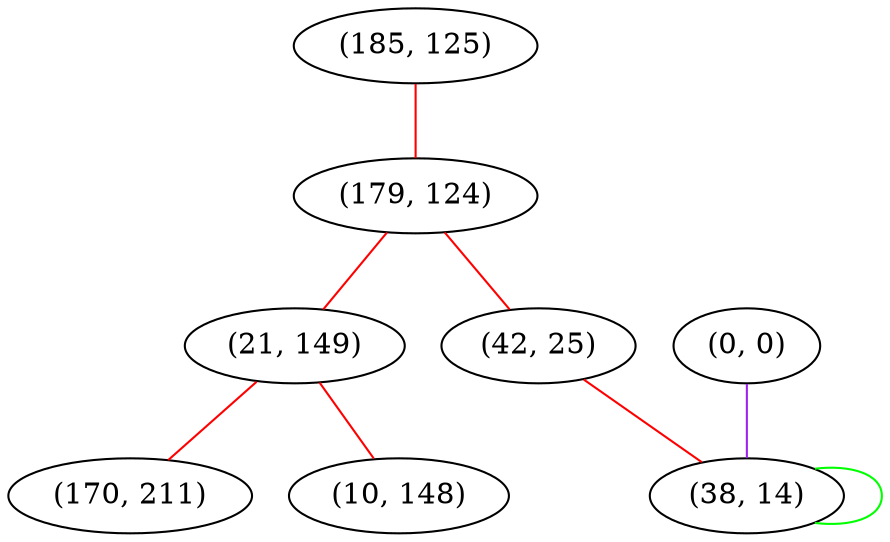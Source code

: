 graph "" {
"(185, 125)";
"(0, 0)";
"(179, 124)";
"(21, 149)";
"(170, 211)";
"(42, 25)";
"(10, 148)";
"(38, 14)";
"(185, 125)" -- "(179, 124)"  [color=red, key=0, weight=1];
"(0, 0)" -- "(38, 14)"  [color=purple, key=0, weight=4];
"(179, 124)" -- "(21, 149)"  [color=red, key=0, weight=1];
"(179, 124)" -- "(42, 25)"  [color=red, key=0, weight=1];
"(21, 149)" -- "(170, 211)"  [color=red, key=0, weight=1];
"(21, 149)" -- "(10, 148)"  [color=red, key=0, weight=1];
"(42, 25)" -- "(38, 14)"  [color=red, key=0, weight=1];
"(38, 14)" -- "(38, 14)"  [color=green, key=0, weight=2];
}
